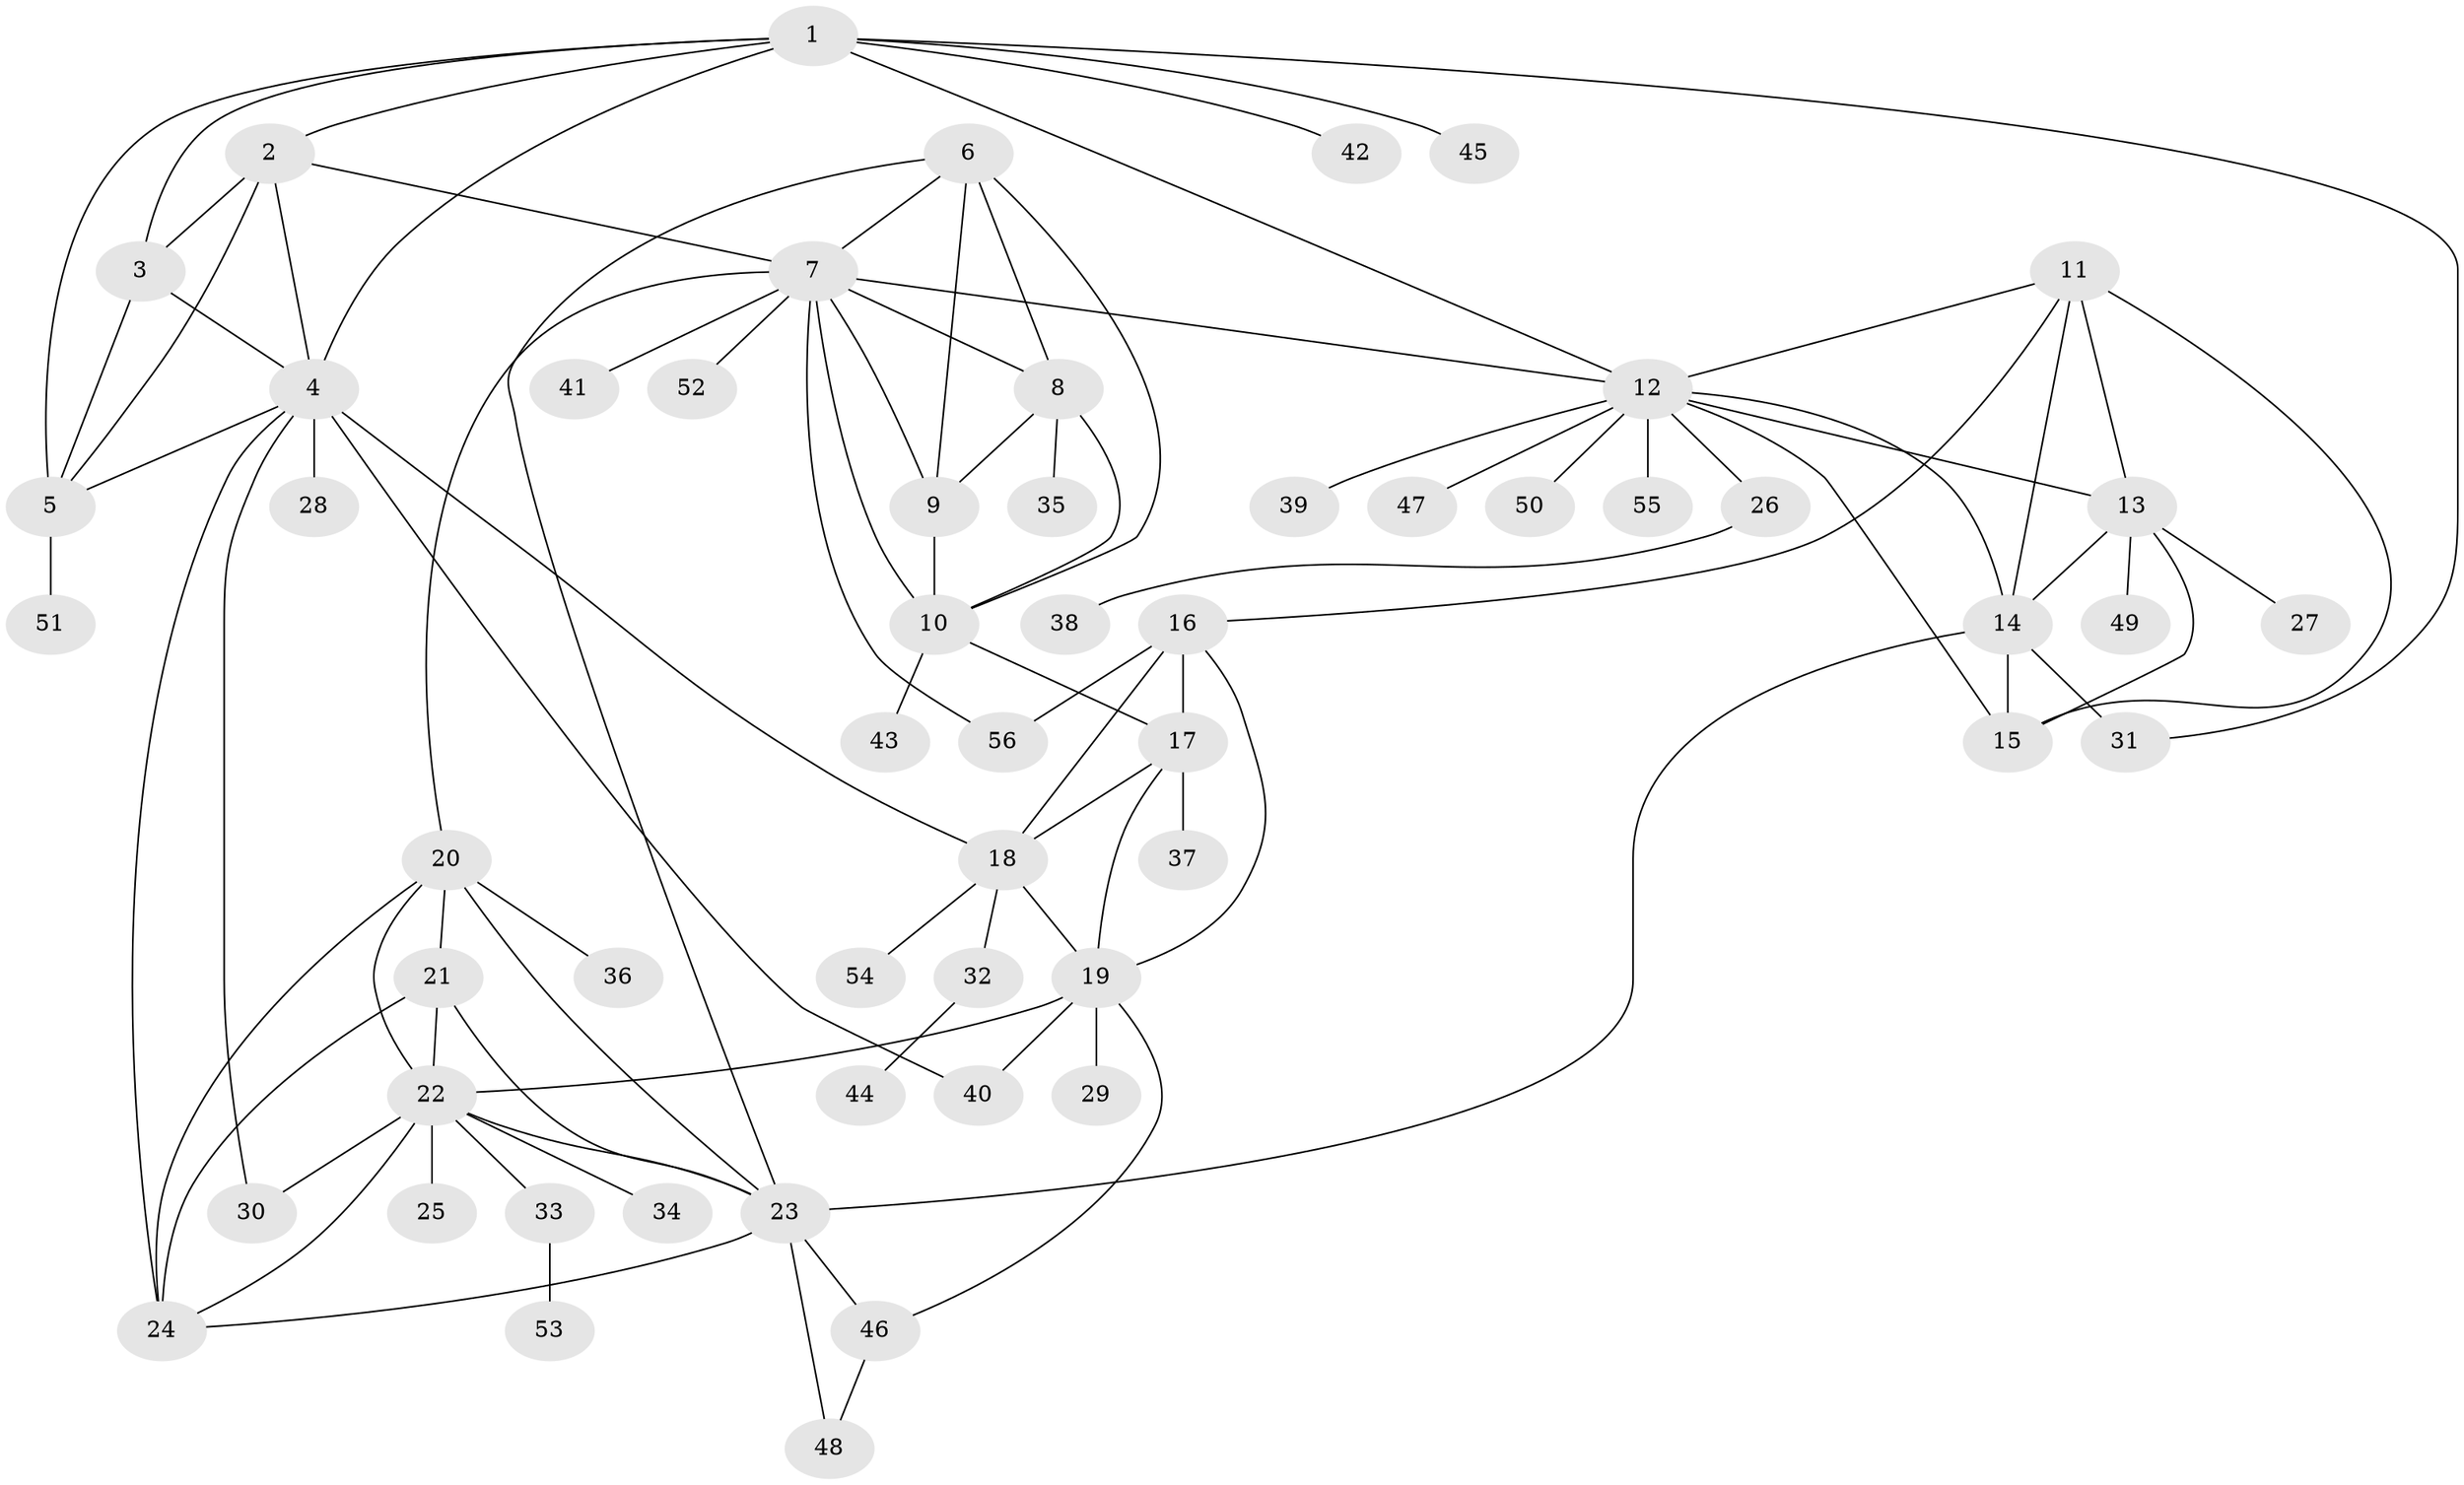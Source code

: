 // original degree distribution, {9: 0.044642857142857144, 6: 0.017857142857142856, 5: 0.026785714285714284, 11: 0.03571428571428571, 7: 0.026785714285714284, 4: 0.026785714285714284, 8: 0.044642857142857144, 12: 0.008928571428571428, 1: 0.5982142857142857, 3: 0.017857142857142856, 2: 0.15178571428571427}
// Generated by graph-tools (version 1.1) at 2025/37/03/09/25 02:37:35]
// undirected, 56 vertices, 95 edges
graph export_dot {
graph [start="1"]
  node [color=gray90,style=filled];
  1;
  2;
  3;
  4;
  5;
  6;
  7;
  8;
  9;
  10;
  11;
  12;
  13;
  14;
  15;
  16;
  17;
  18;
  19;
  20;
  21;
  22;
  23;
  24;
  25;
  26;
  27;
  28;
  29;
  30;
  31;
  32;
  33;
  34;
  35;
  36;
  37;
  38;
  39;
  40;
  41;
  42;
  43;
  44;
  45;
  46;
  47;
  48;
  49;
  50;
  51;
  52;
  53;
  54;
  55;
  56;
  1 -- 2 [weight=1.0];
  1 -- 3 [weight=1.0];
  1 -- 4 [weight=1.0];
  1 -- 5 [weight=1.0];
  1 -- 12 [weight=1.0];
  1 -- 31 [weight=1.0];
  1 -- 42 [weight=1.0];
  1 -- 45 [weight=1.0];
  2 -- 3 [weight=1.0];
  2 -- 4 [weight=1.0];
  2 -- 5 [weight=1.0];
  2 -- 7 [weight=1.0];
  3 -- 4 [weight=1.0];
  3 -- 5 [weight=1.0];
  4 -- 5 [weight=1.0];
  4 -- 18 [weight=1.0];
  4 -- 24 [weight=1.0];
  4 -- 28 [weight=1.0];
  4 -- 30 [weight=2.0];
  4 -- 40 [weight=1.0];
  5 -- 51 [weight=2.0];
  6 -- 7 [weight=1.0];
  6 -- 8 [weight=1.0];
  6 -- 9 [weight=4.0];
  6 -- 10 [weight=1.0];
  6 -- 23 [weight=1.0];
  7 -- 8 [weight=1.0];
  7 -- 9 [weight=1.0];
  7 -- 10 [weight=1.0];
  7 -- 12 [weight=1.0];
  7 -- 20 [weight=1.0];
  7 -- 41 [weight=1.0];
  7 -- 52 [weight=1.0];
  7 -- 56 [weight=1.0];
  8 -- 9 [weight=1.0];
  8 -- 10 [weight=1.0];
  8 -- 35 [weight=4.0];
  9 -- 10 [weight=1.0];
  10 -- 17 [weight=1.0];
  10 -- 43 [weight=3.0];
  11 -- 12 [weight=1.0];
  11 -- 13 [weight=1.0];
  11 -- 14 [weight=1.0];
  11 -- 15 [weight=2.0];
  11 -- 16 [weight=1.0];
  12 -- 13 [weight=1.0];
  12 -- 14 [weight=1.0];
  12 -- 15 [weight=1.0];
  12 -- 26 [weight=1.0];
  12 -- 39 [weight=1.0];
  12 -- 47 [weight=1.0];
  12 -- 50 [weight=1.0];
  12 -- 55 [weight=1.0];
  13 -- 14 [weight=1.0];
  13 -- 15 [weight=1.0];
  13 -- 27 [weight=1.0];
  13 -- 49 [weight=2.0];
  14 -- 15 [weight=1.0];
  14 -- 23 [weight=1.0];
  14 -- 31 [weight=3.0];
  16 -- 17 [weight=2.0];
  16 -- 18 [weight=2.0];
  16 -- 19 [weight=2.0];
  16 -- 56 [weight=1.0];
  17 -- 18 [weight=1.0];
  17 -- 19 [weight=1.0];
  17 -- 37 [weight=2.0];
  18 -- 19 [weight=1.0];
  18 -- 32 [weight=1.0];
  18 -- 54 [weight=1.0];
  19 -- 22 [weight=1.0];
  19 -- 29 [weight=3.0];
  19 -- 40 [weight=1.0];
  19 -- 46 [weight=1.0];
  20 -- 21 [weight=1.0];
  20 -- 22 [weight=1.0];
  20 -- 23 [weight=1.0];
  20 -- 24 [weight=1.0];
  20 -- 36 [weight=1.0];
  21 -- 22 [weight=1.0];
  21 -- 23 [weight=1.0];
  21 -- 24 [weight=1.0];
  22 -- 23 [weight=1.0];
  22 -- 24 [weight=1.0];
  22 -- 25 [weight=2.0];
  22 -- 30 [weight=1.0];
  22 -- 33 [weight=1.0];
  22 -- 34 [weight=1.0];
  23 -- 24 [weight=1.0];
  23 -- 46 [weight=1.0];
  23 -- 48 [weight=1.0];
  26 -- 38 [weight=1.0];
  32 -- 44 [weight=1.0];
  33 -- 53 [weight=1.0];
  46 -- 48 [weight=1.0];
}
